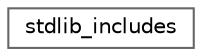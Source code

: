 digraph "Graphical Class Hierarchy"
{
 // LATEX_PDF_SIZE
  bgcolor="transparent";
  edge [fontname=Helvetica,fontsize=10,labelfontname=Helvetica,labelfontsize=10];
  node [fontname=Helvetica,fontsize=10,shape=box,height=0.2,width=0.4];
  rankdir="LR";
  Node0 [label="stdlib_includes",height=0.2,width=0.4,color="grey40", fillcolor="white", style="filled",URL="$structstdlib__includes.html",tooltip=" "];
}

